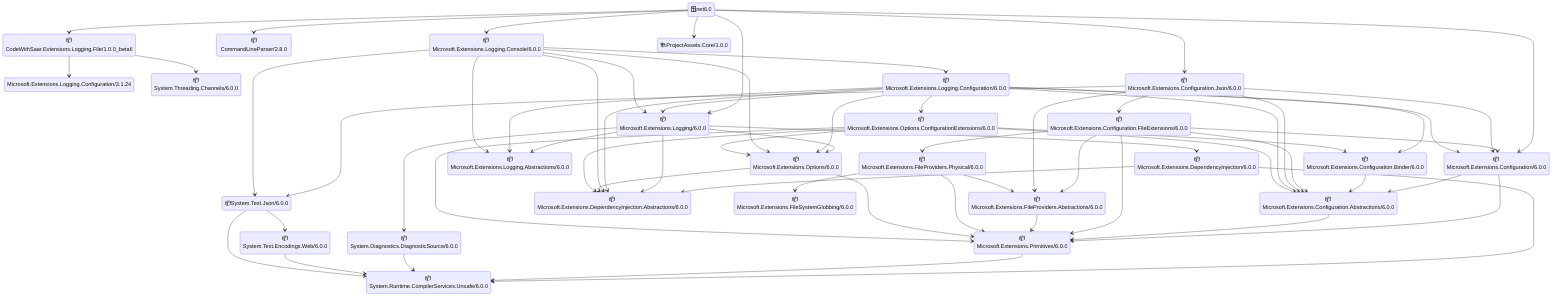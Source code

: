 ﻿stateDiagram-v2
🪟net6.0 --> 📦CodeWithSaar.Extensions.Logging.File/1.0.0_beta6
📦CodeWithSaar.Extensions.Logging.File/1.0.0_beta6 --> Microsoft.Extensions.Logging.Configuration/3.1.24
📦CodeWithSaar.Extensions.Logging.File/1.0.0_beta6 --> 📦System.Threading.Channels/6.0.0
🪟net6.0 --> 📦CommandLineParser/2.8.0
🪟net6.0 --> 📦Microsoft.Extensions.Configuration/6.0.0
📦Microsoft.Extensions.Configuration/6.0.0 --> 📦Microsoft.Extensions.Configuration.Abstractions/6.0.0
📦Microsoft.Extensions.Configuration/6.0.0 --> 📦Microsoft.Extensions.Primitives/6.0.0
📦Microsoft.Extensions.Configuration.Abstractions/6.0.0 --> 📦Microsoft.Extensions.Primitives/6.0.0
📦Microsoft.Extensions.Configuration.Binder/6.0.0 --> 📦Microsoft.Extensions.Configuration.Abstractions/6.0.0
📦Microsoft.Extensions.Configuration.FileExtensions/6.0.0 --> 📦Microsoft.Extensions.Configuration/6.0.0
📦Microsoft.Extensions.Configuration.FileExtensions/6.0.0 --> 📦Microsoft.Extensions.Configuration.Abstractions/6.0.0
📦Microsoft.Extensions.Configuration.FileExtensions/6.0.0 --> 📦Microsoft.Extensions.FileProviders.Abstractions/6.0.0
📦Microsoft.Extensions.Configuration.FileExtensions/6.0.0 --> 📦Microsoft.Extensions.FileProviders.Physical/6.0.0
📦Microsoft.Extensions.Configuration.FileExtensions/6.0.0 --> 📦Microsoft.Extensions.Primitives/6.0.0
🪟net6.0 --> 📦Microsoft.Extensions.Configuration.Json/6.0.0
📦Microsoft.Extensions.Configuration.Json/6.0.0 --> 📦Microsoft.Extensions.Configuration/6.0.0
📦Microsoft.Extensions.Configuration.Json/6.0.0 --> 📦Microsoft.Extensions.Configuration.Abstractions/6.0.0
📦Microsoft.Extensions.Configuration.Json/6.0.0 --> 📦Microsoft.Extensions.Configuration.FileExtensions/6.0.0
📦Microsoft.Extensions.Configuration.Json/6.0.0 --> 📦Microsoft.Extensions.FileProviders.Abstractions/6.0.0
📦Microsoft.Extensions.Configuration.Json/6.0.0 --> 📦System.Text.Json/6.0.0
📦Microsoft.Extensions.DependencyInjection/6.0.0 --> 📦Microsoft.Extensions.DependencyInjection.Abstractions/6.0.0
📦Microsoft.Extensions.DependencyInjection/6.0.0 --> 📦System.Runtime.CompilerServices.Unsafe/6.0.0
📦Microsoft.Extensions.FileProviders.Abstractions/6.0.0 --> 📦Microsoft.Extensions.Primitives/6.0.0
📦Microsoft.Extensions.FileProviders.Physical/6.0.0 --> 📦Microsoft.Extensions.FileProviders.Abstractions/6.0.0
📦Microsoft.Extensions.FileProviders.Physical/6.0.0 --> 📦Microsoft.Extensions.FileSystemGlobbing/6.0.0
📦Microsoft.Extensions.FileProviders.Physical/6.0.0 --> 📦Microsoft.Extensions.Primitives/6.0.0
🪟net6.0 --> 📦Microsoft.Extensions.Logging/6.0.0
📦Microsoft.Extensions.Logging/6.0.0 --> 📦Microsoft.Extensions.DependencyInjection/6.0.0
📦Microsoft.Extensions.Logging/6.0.0 --> 📦Microsoft.Extensions.DependencyInjection.Abstractions/6.0.0
📦Microsoft.Extensions.Logging/6.0.0 --> 📦Microsoft.Extensions.Logging.Abstractions/6.0.0
📦Microsoft.Extensions.Logging/6.0.0 --> 📦Microsoft.Extensions.Options/6.0.0
📦Microsoft.Extensions.Logging/6.0.0 --> 📦System.Diagnostics.DiagnosticSource/6.0.0
📦Microsoft.Extensions.Logging.Configuration/6.0.0 --> 📦Microsoft.Extensions.Configuration/6.0.0
📦Microsoft.Extensions.Logging.Configuration/6.0.0 --> 📦Microsoft.Extensions.Configuration.Abstractions/6.0.0
📦Microsoft.Extensions.Logging.Configuration/6.0.0 --> 📦Microsoft.Extensions.Configuration.Binder/6.0.0
📦Microsoft.Extensions.Logging.Configuration/6.0.0 --> 📦Microsoft.Extensions.DependencyInjection.Abstractions/6.0.0
📦Microsoft.Extensions.Logging.Configuration/6.0.0 --> 📦Microsoft.Extensions.Logging/6.0.0
📦Microsoft.Extensions.Logging.Configuration/6.0.0 --> 📦Microsoft.Extensions.Logging.Abstractions/6.0.0
📦Microsoft.Extensions.Logging.Configuration/6.0.0 --> 📦Microsoft.Extensions.Options/6.0.0
📦Microsoft.Extensions.Logging.Configuration/6.0.0 --> 📦Microsoft.Extensions.Options.ConfigurationExtensions/6.0.0
🪟net6.0 --> 📦Microsoft.Extensions.Logging.Console/6.0.0
📦Microsoft.Extensions.Logging.Console/6.0.0 --> 📦Microsoft.Extensions.DependencyInjection.Abstractions/6.0.0
📦Microsoft.Extensions.Logging.Console/6.0.0 --> 📦Microsoft.Extensions.Logging/6.0.0
📦Microsoft.Extensions.Logging.Console/6.0.0 --> 📦Microsoft.Extensions.Logging.Abstractions/6.0.0
📦Microsoft.Extensions.Logging.Console/6.0.0 --> 📦Microsoft.Extensions.Logging.Configuration/6.0.0
📦Microsoft.Extensions.Logging.Console/6.0.0 --> 📦Microsoft.Extensions.Options/6.0.0
📦Microsoft.Extensions.Logging.Console/6.0.0 --> 📦System.Text.Json/6.0.0
📦Microsoft.Extensions.Options/6.0.0 --> 📦Microsoft.Extensions.DependencyInjection.Abstractions/6.0.0
📦Microsoft.Extensions.Options/6.0.0 --> 📦Microsoft.Extensions.Primitives/6.0.0
📦Microsoft.Extensions.Options.ConfigurationExtensions/6.0.0 --> 📦Microsoft.Extensions.Configuration.Abstractions/6.0.0
📦Microsoft.Extensions.Options.ConfigurationExtensions/6.0.0 --> 📦Microsoft.Extensions.Configuration.Binder/6.0.0
📦Microsoft.Extensions.Options.ConfigurationExtensions/6.0.0 --> 📦Microsoft.Extensions.DependencyInjection.Abstractions/6.0.0
📦Microsoft.Extensions.Options.ConfigurationExtensions/6.0.0 --> 📦Microsoft.Extensions.Options/6.0.0
📦Microsoft.Extensions.Options.ConfigurationExtensions/6.0.0 --> 📦Microsoft.Extensions.Primitives/6.0.0
📦Microsoft.Extensions.Primitives/6.0.0 --> 📦System.Runtime.CompilerServices.Unsafe/6.0.0
📦System.Diagnostics.DiagnosticSource/6.0.0 --> 📦System.Runtime.CompilerServices.Unsafe/6.0.0
📦System.Text.Encodings.Web/6.0.0 --> 📦System.Runtime.CompilerServices.Unsafe/6.0.0
📦System.Text.Json/6.0.0 --> 📦System.Runtime.CompilerServices.Unsafe/6.0.0
📦System.Text.Json/6.0.0 --> 📦System.Text.Encodings.Web/6.0.0
🪟net6.0 --> 🏗️ProjectAssets.Core/1.0.0